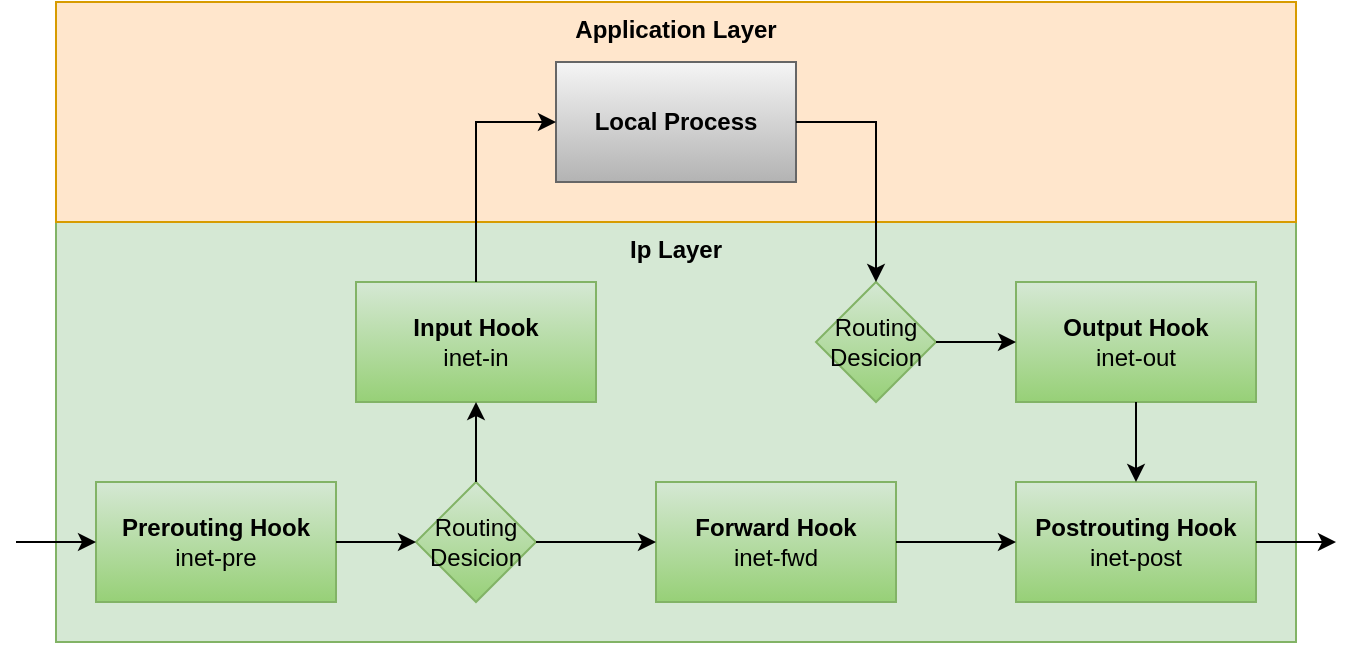 <mxfile version="22.1.7" type="google">
  <diagram name="netfilter-hooks" id="jY_Z4f0Px2kDY_MJ4gez">
    <mxGraphModel grid="1" page="1" gridSize="10" guides="1" tooltips="1" connect="1" arrows="1" fold="1" pageScale="1" pageWidth="827" pageHeight="1169" math="0" shadow="0">
      <root>
        <mxCell id="0" />
        <mxCell id="1" parent="0" />
        <mxCell id="8jldsONORjzrvKXY7UFY-20" value="Ip Layer" style="rounded=0;whiteSpace=wrap;html=1;fillColor=#d5e8d4;strokeColor=#82b366;fontStyle=1;verticalAlign=top;" vertex="1" parent="1">
          <mxGeometry x="60" y="150" width="620" height="210" as="geometry" />
        </mxCell>
        <mxCell id="8jldsONORjzrvKXY7UFY-19" value="Application Layer" style="rounded=0;whiteSpace=wrap;html=1;fillColor=#ffe6cc;strokeColor=#d79b00;verticalAlign=top;fontStyle=1" vertex="1" parent="1">
          <mxGeometry x="60" y="40" width="620" height="110" as="geometry" />
        </mxCell>
        <mxCell id="8jldsONORjzrvKXY7UFY-1" value="&lt;b&gt;Prerouting Hook&lt;/b&gt;&lt;br&gt;inet-pre" style="rounded=0;whiteSpace=wrap;html=1;fillColor=#d5e8d4;strokeColor=#82b366;gradientColor=#97d077;" vertex="1" parent="1">
          <mxGeometry x="80" y="280" width="120" height="60" as="geometry" />
        </mxCell>
        <mxCell id="8jldsONORjzrvKXY7UFY-2" value="&lt;b&gt;Input Hook&lt;/b&gt;&lt;br&gt;inet-in" style="rounded=0;whiteSpace=wrap;html=1;fillColor=#d5e8d4;strokeColor=#82b366;gradientColor=#97d077;" vertex="1" parent="1">
          <mxGeometry x="210" y="180" width="120" height="60" as="geometry" />
        </mxCell>
        <mxCell id="8jldsONORjzrvKXY7UFY-3" value="&lt;b&gt;Forward Hook&lt;/b&gt;&lt;br&gt;inet-fwd" style="rounded=0;whiteSpace=wrap;html=1;fillColor=#d5e8d4;strokeColor=#82b366;gradientColor=#97d077;" vertex="1" parent="1">
          <mxGeometry x="360" y="280" width="120" height="60" as="geometry" />
        </mxCell>
        <mxCell id="8jldsONORjzrvKXY7UFY-4" value="&lt;b&gt;Output Hook&lt;/b&gt;&lt;br&gt;inet-out" style="rounded=0;whiteSpace=wrap;html=1;fillColor=#d5e8d4;strokeColor=#82b366;gradientColor=#97d077;" vertex="1" parent="1">
          <mxGeometry x="540" y="180" width="120" height="60" as="geometry" />
        </mxCell>
        <mxCell id="8jldsONORjzrvKXY7UFY-5" value="&lt;b&gt;Postrouting Hook&lt;/b&gt;&lt;br&gt;inet-post" style="rounded=0;whiteSpace=wrap;html=1;fillColor=#d5e8d4;strokeColor=#82b366;gradientColor=#97d077;" vertex="1" parent="1">
          <mxGeometry x="540" y="280" width="120" height="60" as="geometry" />
        </mxCell>
        <mxCell id="8jldsONORjzrvKXY7UFY-6" value="Routing&lt;br&gt;Desicion" style="rhombus;whiteSpace=wrap;html=1;fillColor=#d5e8d4;gradientColor=#97d077;strokeColor=#82b366;" vertex="1" parent="1">
          <mxGeometry x="240" y="280" width="60" height="60" as="geometry" />
        </mxCell>
        <mxCell id="8jldsONORjzrvKXY7UFY-7" value="&lt;b&gt;Local Process&lt;/b&gt;" style="rounded=0;whiteSpace=wrap;html=1;fillColor=#f5f5f5;strokeColor=#666666;gradientColor=#b3b3b3;" vertex="1" parent="1">
          <mxGeometry x="310" y="70" width="120" height="60" as="geometry" />
        </mxCell>
        <mxCell id="8jldsONORjzrvKXY7UFY-8" value="Routing&lt;br&gt;Desicion" style="rhombus;whiteSpace=wrap;html=1;fillColor=#d5e8d4;gradientColor=#97d077;strokeColor=#82b366;fontStyle=0" vertex="1" parent="1">
          <mxGeometry x="440" y="180" width="60" height="60" as="geometry" />
        </mxCell>
        <mxCell id="8jldsONORjzrvKXY7UFY-9" value="" style="endArrow=classic;html=1;rounded=0;" edge="1" parent="1" target="8jldsONORjzrvKXY7UFY-1">
          <mxGeometry width="50" height="50" relative="1" as="geometry">
            <mxPoint x="40" y="310" as="sourcePoint" />
            <mxPoint x="320" y="310" as="targetPoint" />
          </mxGeometry>
        </mxCell>
        <mxCell id="8jldsONORjzrvKXY7UFY-10" value="" style="endArrow=classic;html=1;rounded=0;" edge="1" parent="1" source="8jldsONORjzrvKXY7UFY-1" target="8jldsONORjzrvKXY7UFY-6">
          <mxGeometry width="50" height="50" relative="1" as="geometry">
            <mxPoint x="280" y="340" as="sourcePoint" />
            <mxPoint x="330" y="290" as="targetPoint" />
          </mxGeometry>
        </mxCell>
        <mxCell id="8jldsONORjzrvKXY7UFY-11" value="" style="endArrow=classic;html=1;rounded=0;" edge="1" parent="1" source="8jldsONORjzrvKXY7UFY-6" target="8jldsONORjzrvKXY7UFY-3">
          <mxGeometry width="50" height="50" relative="1" as="geometry">
            <mxPoint x="210" y="320" as="sourcePoint" />
            <mxPoint x="260" y="320" as="targetPoint" />
          </mxGeometry>
        </mxCell>
        <mxCell id="8jldsONORjzrvKXY7UFY-12" value="" style="endArrow=classic;html=1;rounded=0;" edge="1" parent="1" source="8jldsONORjzrvKXY7UFY-6" target="8jldsONORjzrvKXY7UFY-2">
          <mxGeometry width="50" height="50" relative="1" as="geometry">
            <mxPoint x="220" y="330" as="sourcePoint" />
            <mxPoint x="270" y="330" as="targetPoint" />
          </mxGeometry>
        </mxCell>
        <mxCell id="8jldsONORjzrvKXY7UFY-13" value="" style="endArrow=classic;html=1;rounded=0;" edge="1" parent="1" source="8jldsONORjzrvKXY7UFY-3" target="8jldsONORjzrvKXY7UFY-5">
          <mxGeometry width="50" height="50" relative="1" as="geometry">
            <mxPoint x="230" y="340" as="sourcePoint" />
            <mxPoint x="280" y="340" as="targetPoint" />
          </mxGeometry>
        </mxCell>
        <mxCell id="8jldsONORjzrvKXY7UFY-14" value="" style="endArrow=classic;html=1;rounded=0;" edge="1" parent="1" source="8jldsONORjzrvKXY7UFY-8" target="8jldsONORjzrvKXY7UFY-4">
          <mxGeometry width="50" height="50" relative="1" as="geometry">
            <mxPoint x="240" y="350" as="sourcePoint" />
            <mxPoint x="290" y="350" as="targetPoint" />
          </mxGeometry>
        </mxCell>
        <mxCell id="8jldsONORjzrvKXY7UFY-15" value="" style="endArrow=classic;html=1;rounded=0;" edge="1" parent="1" source="8jldsONORjzrvKXY7UFY-4" target="8jldsONORjzrvKXY7UFY-5">
          <mxGeometry width="50" height="50" relative="1" as="geometry">
            <mxPoint x="250" y="360" as="sourcePoint" />
            <mxPoint x="300" y="360" as="targetPoint" />
          </mxGeometry>
        </mxCell>
        <mxCell id="8jldsONORjzrvKXY7UFY-16" value="" style="endArrow=classic;html=1;rounded=0;" edge="1" parent="1" source="8jldsONORjzrvKXY7UFY-5">
          <mxGeometry width="50" height="50" relative="1" as="geometry">
            <mxPoint x="720" y="309.5" as="sourcePoint" />
            <mxPoint x="700" y="310" as="targetPoint" />
          </mxGeometry>
        </mxCell>
        <mxCell id="8jldsONORjzrvKXY7UFY-17" value="" style="endArrow=classic;html=1;rounded=0;" edge="1" parent="1" source="8jldsONORjzrvKXY7UFY-2" target="8jldsONORjzrvKXY7UFY-7">
          <mxGeometry width="50" height="50" relative="1" as="geometry">
            <mxPoint x="270" y="380" as="sourcePoint" />
            <mxPoint x="320" y="380" as="targetPoint" />
            <Array as="points">
              <mxPoint x="270" y="100" />
            </Array>
          </mxGeometry>
        </mxCell>
        <mxCell id="8jldsONORjzrvKXY7UFY-18" value="" style="endArrow=classic;html=1;rounded=0;" edge="1" parent="1" source="8jldsONORjzrvKXY7UFY-7" target="8jldsONORjzrvKXY7UFY-8">
          <mxGeometry width="50" height="50" relative="1" as="geometry">
            <mxPoint x="280" y="390" as="sourcePoint" />
            <mxPoint x="330" y="390" as="targetPoint" />
            <Array as="points">
              <mxPoint x="470" y="100" />
            </Array>
          </mxGeometry>
        </mxCell>
      </root>
    </mxGraphModel>
  </diagram>
</mxfile>
